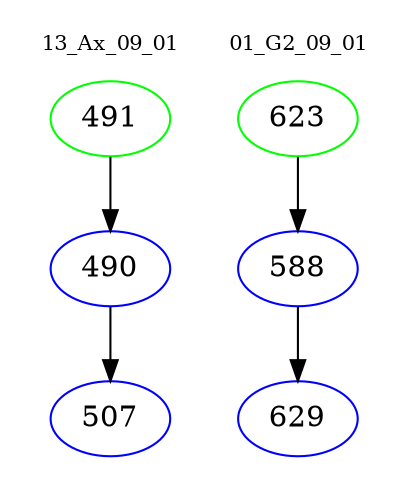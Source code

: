 digraph{
subgraph cluster_0 {
color = white
label = "13_Ax_09_01";
fontsize=10;
T0_491 [label="491", color="green"]
T0_491 -> T0_490 [color="black"]
T0_490 [label="490", color="blue"]
T0_490 -> T0_507 [color="black"]
T0_507 [label="507", color="blue"]
}
subgraph cluster_1 {
color = white
label = "01_G2_09_01";
fontsize=10;
T1_623 [label="623", color="green"]
T1_623 -> T1_588 [color="black"]
T1_588 [label="588", color="blue"]
T1_588 -> T1_629 [color="black"]
T1_629 [label="629", color="blue"]
}
}
